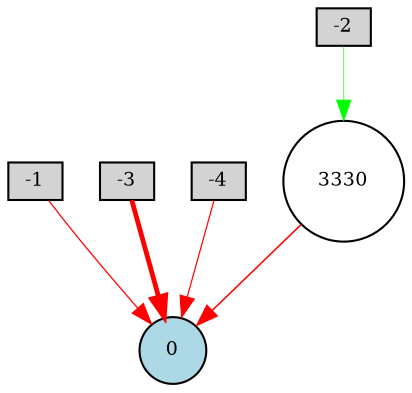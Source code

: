 digraph {
	node [fontsize=9 height=0.2 shape=circle width=0.2]
	-1 [fillcolor=lightgray shape=box style=filled]
	-2 [fillcolor=lightgray shape=box style=filled]
	-3 [fillcolor=lightgray shape=box style=filled]
	-4 [fillcolor=lightgray shape=box style=filled]
	0 [fillcolor=lightblue style=filled]
	3330 [fillcolor=white style=filled]
	3330 -> 0 [color=red penwidth=0.7382333566528965 style=solid]
	-1 -> 0 [color=red penwidth=0.605800852832735 style=solid]
	-4 -> 0 [color=red penwidth=0.5802533158968719 style=solid]
	-2 -> 3330 [color=green penwidth=0.30000000000000004 style=solid]
	-3 -> 0 [color=red penwidth=2.2998350516122246 style=solid]
}
